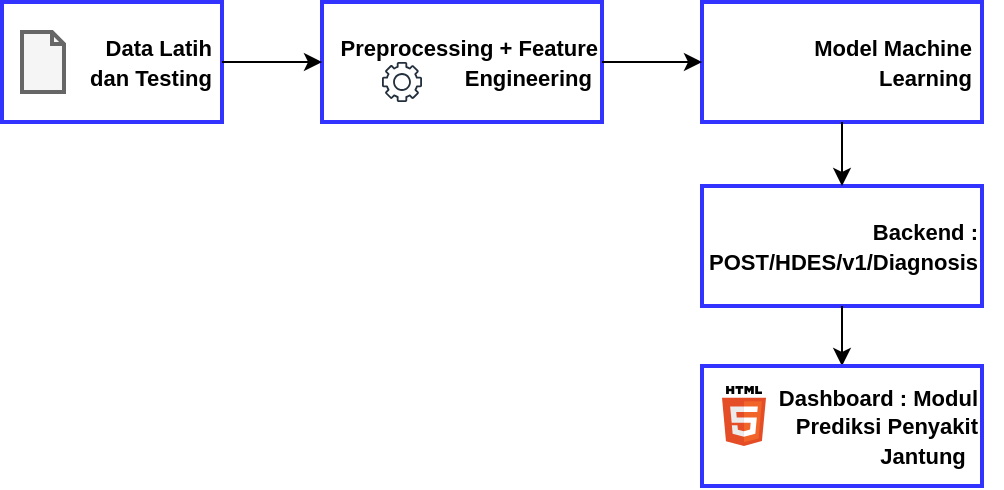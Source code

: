 <mxfile>
    <diagram id="8liCY6PN8uOVY7FZt8cC" name="Page-1">
        <mxGraphModel dx="665" dy="403" grid="1" gridSize="10" guides="1" tooltips="1" connect="1" arrows="1" fold="1" page="1" pageScale="1" pageWidth="1169" pageHeight="827" math="0" shadow="0">
            <root>
                <mxCell id="0"/>
                <mxCell id="1" parent="0"/>
                <mxCell id="5" value="" style="group" vertex="1" connectable="0" parent="1">
                    <mxGeometry x="470" y="118" width="140" height="60" as="geometry"/>
                </mxCell>
                <mxCell id="3" value="&lt;span style=&quot;color: rgb(0, 0, 0);&quot;&gt;&lt;b&gt;&lt;font style=&quot;font-size: 11px;&quot;&gt;Model Machine&amp;nbsp;&lt;/font&gt;&lt;/b&gt;&lt;/span&gt;&lt;div&gt;&lt;span style=&quot;color: rgb(0, 0, 0);&quot;&gt;&lt;b&gt;&lt;font style=&quot;font-size: 11px;&quot;&gt;Learning&amp;nbsp;&lt;/font&gt;&lt;/b&gt;&lt;/span&gt;&lt;/div&gt;" style="rounded=0;whiteSpace=wrap;html=1;strokeWidth=2;strokeColor=#3333FF;align=right;" vertex="1" parent="5">
                    <mxGeometry x="-10" width="140" height="60" as="geometry"/>
                </mxCell>
                <mxCell id="4" value="" style="shape=image;verticalLabelPosition=bottom;verticalAlign=top;imageAspect=0;image=https://logos-world.net/wp-content/uploads/2021/10/Python-Emblem.png;movable=1;resizable=1;rotatable=1;deletable=1;editable=1;locked=0;connectable=1;" vertex="1" parent="5">
                    <mxGeometry y="10" width="50" height="40" as="geometry"/>
                </mxCell>
                <mxCell id="24" value="" style="group" vertex="1" connectable="0" parent="1">
                    <mxGeometry x="460" y="210" width="140" height="60" as="geometry"/>
                </mxCell>
                <mxCell id="22" value="&lt;b&gt;&lt;font style=&quot;font-size: 11px;&quot;&gt;Backend : POST/HDES/v1/Diagnosis&lt;/font&gt;&lt;/b&gt;" style="rounded=0;whiteSpace=wrap;html=1;strokeWidth=2;strokeColor=#3333FF;align=right;container=0;" vertex="1" parent="24">
                    <mxGeometry width="140" height="60" as="geometry"/>
                </mxCell>
                <mxCell id="23" value="" style="shape=image;verticalLabelPosition=bottom;verticalAlign=top;imageAspect=0;image=https://logos-world.net/wp-content/uploads/2021/10/Python-Emblem.png;movable=1;resizable=1;rotatable=1;deletable=1;editable=1;locked=0;connectable=1;container=0;" vertex="1" parent="24">
                    <mxGeometry x="18.667" y="10" width="28" height="20" as="geometry"/>
                </mxCell>
                <mxCell id="25" style="edgeStyle=none;html=1;" edge="1" parent="1" source="3" target="22">
                    <mxGeometry relative="1" as="geometry"/>
                </mxCell>
                <mxCell id="31" value="" style="group" vertex="1" connectable="0" parent="1">
                    <mxGeometry x="270" y="118" width="140" height="60" as="geometry"/>
                </mxCell>
                <mxCell id="29" value="&lt;span style=&quot;font-size: 11px;&quot;&gt;&lt;b&gt;Preprocessing + Feature Engineering&amp;nbsp;&lt;/b&gt;&lt;/span&gt;" style="rounded=0;whiteSpace=wrap;html=1;strokeWidth=2;strokeColor=#3333FF;align=right;" vertex="1" parent="31">
                    <mxGeometry width="140" height="60" as="geometry"/>
                </mxCell>
                <mxCell id="9" value="" style="sketch=0;outlineConnect=0;fontColor=#232F3E;gradientColor=none;fillColor=#232F3D;strokeColor=none;dashed=0;verticalLabelPosition=bottom;verticalAlign=top;align=center;html=1;fontSize=12;fontStyle=0;aspect=fixed;pointerEvents=1;shape=mxgraph.aws4.gear;" vertex="1" parent="31">
                    <mxGeometry x="30" y="30" width="20" height="20" as="geometry"/>
                </mxCell>
                <mxCell id="32" style="edgeStyle=none;html=1;entryX=0;entryY=0.5;entryDx=0;entryDy=0;" edge="1" parent="1" source="29" target="3">
                    <mxGeometry relative="1" as="geometry"/>
                </mxCell>
                <mxCell id="36" value="" style="group" vertex="1" connectable="0" parent="1">
                    <mxGeometry x="110" y="118" width="110" height="60" as="geometry"/>
                </mxCell>
                <mxCell id="34" value="&lt;span style=&quot;font-size: 11px;&quot;&gt;&lt;b&gt;Data Latih&amp;nbsp;&lt;/b&gt;&lt;/span&gt;&lt;div&gt;&lt;span style=&quot;font-size: 11px;&quot;&gt;&lt;b&gt;dan Testing&amp;nbsp;&lt;/b&gt;&lt;/span&gt;&lt;/div&gt;" style="rounded=0;whiteSpace=wrap;html=1;strokeWidth=2;strokeColor=#3333FF;align=right;" vertex="1" parent="36">
                    <mxGeometry width="110" height="60" as="geometry"/>
                </mxCell>
                <mxCell id="18" value="" style="html=1;verticalLabelPosition=bottom;align=center;labelBackgroundColor=#ffffff;verticalAlign=top;strokeWidth=2;strokeColor=#666666;shadow=0;dashed=0;shape=mxgraph.ios7.icons.document;fillColor=#f5f5f5;fontColor=#333333;" vertex="1" parent="36">
                    <mxGeometry x="10" y="15" width="21" height="30" as="geometry"/>
                </mxCell>
                <mxCell id="37" style="edgeStyle=none;html=1;entryX=0;entryY=0.5;entryDx=0;entryDy=0;" edge="1" parent="1" source="34" target="29">
                    <mxGeometry relative="1" as="geometry"/>
                </mxCell>
                <mxCell id="41" style="edgeStyle=none;html=1;entryX=0.5;entryY=0;entryDx=0;entryDy=0;" edge="1" parent="1" source="22" target="39">
                    <mxGeometry relative="1" as="geometry"/>
                </mxCell>
                <mxCell id="39" value="&lt;b&gt;&lt;font style=&quot;font-size: 11px;&quot;&gt;Dashboard : Modul Prediksi Penyakit Jantung&amp;nbsp;&amp;nbsp;&lt;/font&gt;&lt;/b&gt;" style="rounded=0;whiteSpace=wrap;html=1;strokeWidth=2;strokeColor=#3333FF;align=right;container=0;" vertex="1" parent="1">
                    <mxGeometry x="460" y="300" width="140" height="60" as="geometry"/>
                </mxCell>
                <mxCell id="42" value="" style="dashed=0;outlineConnect=0;html=1;align=center;labelPosition=center;verticalLabelPosition=bottom;verticalAlign=top;shape=mxgraph.weblogos.html5;container=0;" vertex="1" parent="1">
                    <mxGeometry x="470" y="310" width="22" height="30" as="geometry"/>
                </mxCell>
            </root>
        </mxGraphModel>
    </diagram>
</mxfile>